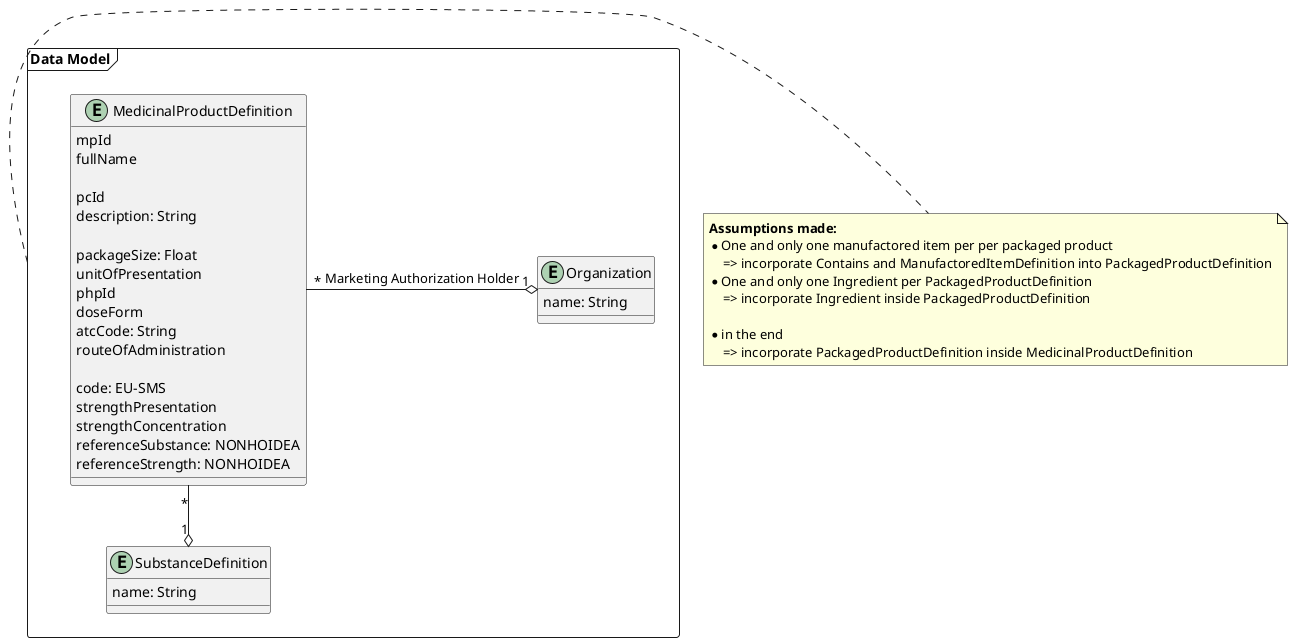 @startuml

package "Data Model" as datamodel <<frame>> {
    entity MedicinalProductDefinition {
        mpId
        fullName

        pcId
        description: String

        packageSize: Float
        unitOfPresentation
        phpId
        doseForm
        atcCode: String
        routeOfAdministration

        code: EU-SMS
        strengthPresentation
        strengthConcentration
        referenceSubstance: NONHOIDEA
        referenceStrength: NONHOIDEA
    }

    entity Organization {
        name: String
    }

    entity SubstanceDefinition {
        name: String
    }

    MedicinalProductDefinition "*" -o "1" Organization : "Marketing Authorization Holder"
    MedicinalProductDefinition "*" --o "1" SubstanceDefinition
}


note right of datamodel {
    **Assumptions made:**
    * One and only one manufactored item per per packaged product
        => incorporate Contains and ManufactoredItemDefinition into PackagedProductDefinition
    * One and only one Ingredient per PackagedProductDefinition
        => incorporate Ingredient inside PackagedProductDefinition
    
    * in the end
        => incorporate PackagedProductDefinition inside MedicinalProductDefinition
}


@enduml